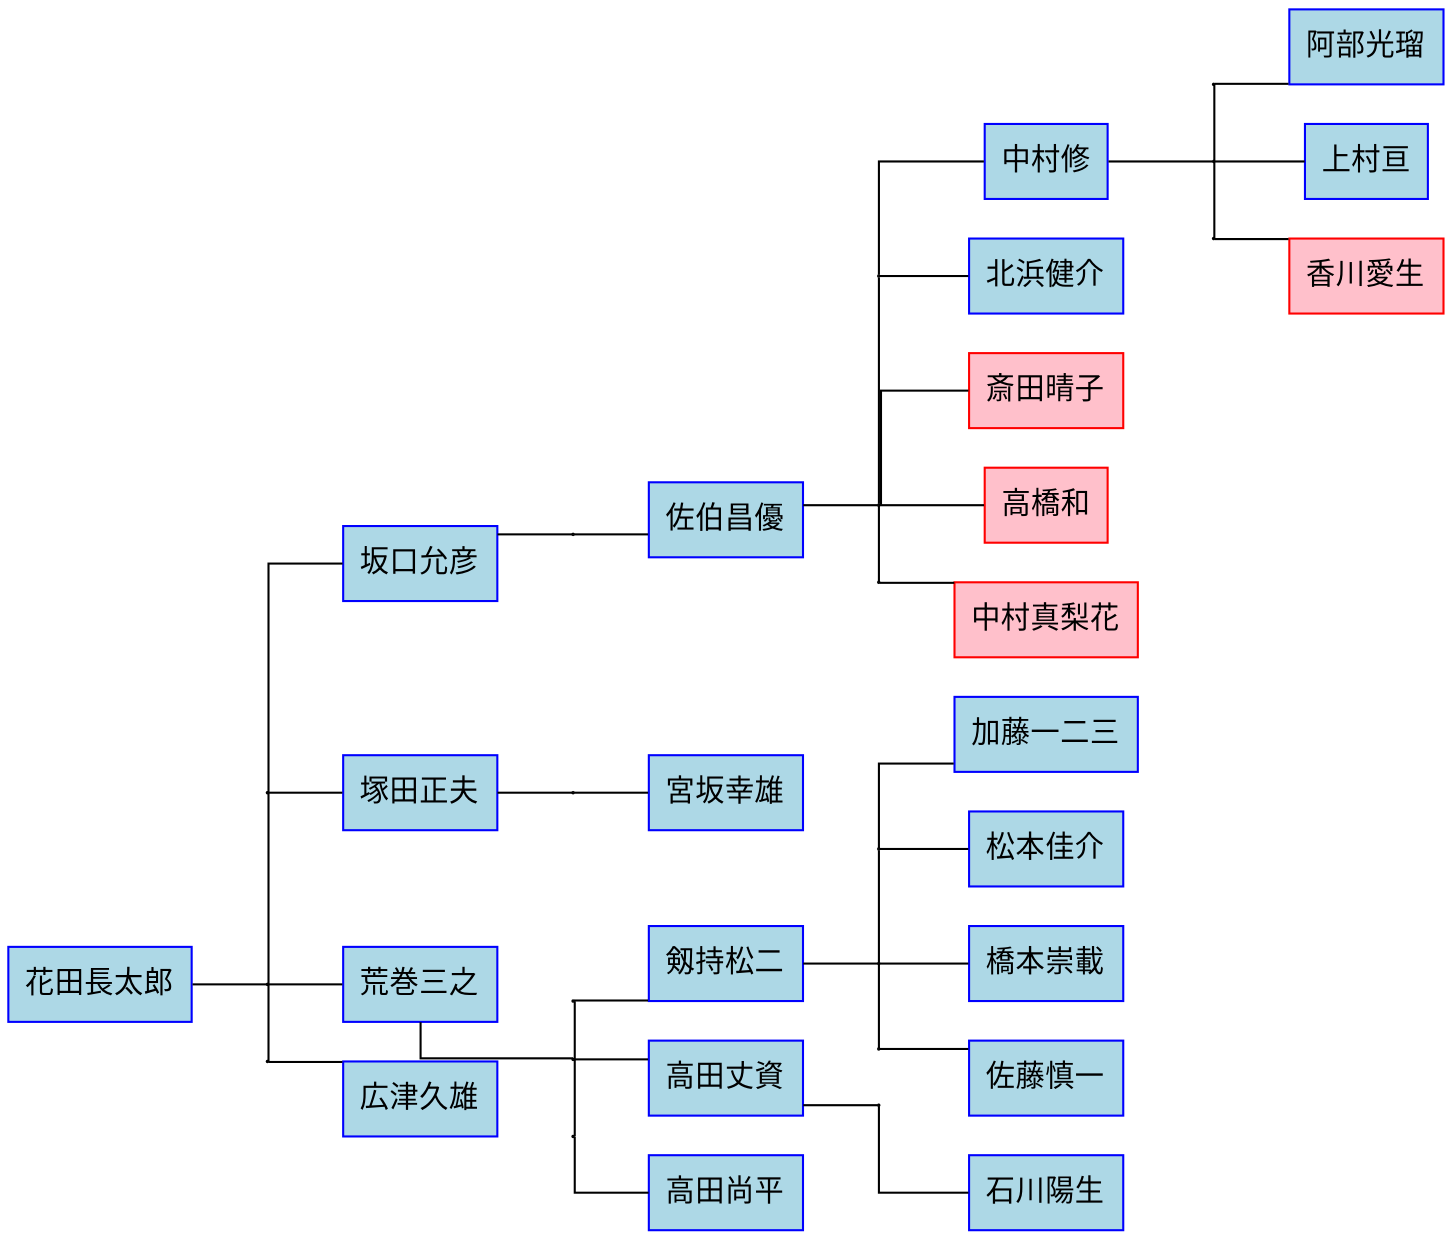graph "ShogiPlayers5" {
graph [charset="UTF-8", rankdir="LR", splines="ortho"]
node [fontname="Sans", shape="record"]



// Attributes




// Persons
pro_10 [color="blue", fillcolor="lightblue", label=" 坂口允彦", style="filled"]
pro_11 [color="blue", fillcolor="lightblue", label=" 塚田正夫", style="filled"]
pro_20 [color="blue", fillcolor="lightblue", label=" 荒巻三之", style="filled"]
pro_32 [color="blue", fillcolor="lightblue", label=" 広津久雄", style="filled"]
pro_64 [color="blue", fillcolor="lightblue", label=" 加藤一二三", style="filled"]
pro_65 [color="blue", fillcolor="lightblue", label=" 宮坂幸雄", style="filled"]
pro_73 [color="blue", fillcolor="lightblue", label=" 剱持松二", style="filled"]
pro_79 [color="blue", fillcolor="lightblue", label=" 佐伯昌優", style="filled"]
pro_94 [color="blue", fillcolor="lightblue", label=" 高田丈資", style="filled"]
pro_143 [color="blue", fillcolor="lightblue", label=" 中村修", style="filled"]
pro_177 [color="blue", fillcolor="lightblue", label=" 石川陽生", style="filled"]
pro_191 [color="blue", fillcolor="lightblue", label=" 高田尚平", style="filled"]
pro_211 [color="blue", fillcolor="lightblue", label=" 北浜健介", style="filled"]
pro_216 [color="blue", fillcolor="lightblue", label=" 松本佳介", style="filled"]
pro_239 [color="blue", fillcolor="lightblue", label=" 橋本崇載", style="filled"]
pro_271 [color="blue", fillcolor="lightblue", label=" 佐藤慎一", style="filled"]
pro_283 [color="blue", fillcolor="lightblue", label=" 阿部光瑠", style="filled"]
pro_288 [color="blue", fillcolor="lightblue", label=" 上村亘", style="filled"]
lady_9 [color="red", fillcolor="pink", label=" 斎田晴子", style="filled"]
lady_13 [color="red", fillcolor="pink", label=" 高橋和", style="filled"]
lady_30 [color="red", fillcolor="pink", label=" 中村真梨花", style="filled"]
lady_40 [color="red", fillcolor="pink", label=" 香川愛生", style="filled"]
extra_5 [color="blue", fillcolor="lightblue", label=" 花田長太郎", style="filled"]

// Generations


// Families
f0_c [height="0.01", shape="point", width="0.01"]
pro_10 -- f0_c
f0_c -- pro_79
f1_c [height="0.01", shape="point", width="0.01"]
pro_11 -- f1_c
f1_c -- pro_65
f2_c0 [height="0.01", shape="point", width="0.01"]
f2_c1 [height="0.01", shape="point", width="0.01"]
f2_c2 [height="0.01", shape="point", width="0.01"]
{rank=same; f2_c0 -- f2_c1 -- f2_c2}
pro_20 -- f2_c1
f2_c0 -- pro_73
f2_c1 -- pro_94
f2_c2 -- pro_191
f3_c0 [height="0.01", shape="point", width="0.01"]
f3_c1 [height="0.01", shape="point", width="0.01"]
f3_c2 [height="0.01", shape="point", width="0.01"]
{rank=same; f3_c0 -- f3_c1 -- f3_c2}
pro_73 -- f3_c1
f3_c0 -- pro_64
f3_c0 -- pro_216
f3_c1 -- pro_239
f3_c2 -- pro_271
f4_c0 [height="0.01", shape="point", width="0.01"]
f4_c1 [height="0.01", shape="point", width="0.01"]
f4_c2 [height="0.01", shape="point", width="0.01"]
{rank=same; f4_c0 -- f4_c1 -- f4_c2}
pro_79 -- f4_c1
f4_c0 -- pro_143
f4_c0 -- pro_211
f4_c1 -- lady_9
f4_c1 -- lady_13
f4_c2 -- lady_30
f5_c [height="0.01", shape="point", width="0.01"]
pro_94 -- f5_c
f5_c -- pro_177
f6_c0 [height="0.01", shape="point", width="0.01"]
f6_c1 [height="0.01", shape="point", width="0.01"]
f6_c2 [height="0.01", shape="point", width="0.01"]
{rank=same; f6_c0 -- f6_c1 -- f6_c2}
pro_143 -- f6_c1
f6_c0 -- pro_283
f6_c1 -- pro_288
f6_c2 -- lady_40
f7_c0 [height="0.01", shape="point", width="0.01"]
f7_c1 [height="0.01", shape="point", width="0.01"]
f7_c2 [height="0.01", shape="point", width="0.01"]
{rank=same; f7_c0 -- f7_c1 -- f7_c2}
extra_5 -- f7_c1
f7_c0 -- pro_10
f7_c0 -- pro_11
f7_c1 -- pro_20
f7_c2 -- pro_32

}
